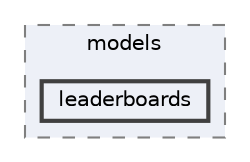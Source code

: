 digraph "/Users/nicolapanozzo/unibo/Kaunas Courses/Component Based Software Engineering/chesscom_api_wrapper/app/chesscomwrapper/src/models/leaderboards"
{
 // LATEX_PDF_SIZE
  bgcolor="transparent";
  edge [fontname=Helvetica,fontsize=10,labelfontname=Helvetica,labelfontsize=10];
  node [fontname=Helvetica,fontsize=10,shape=box,height=0.2,width=0.4];
  compound=true
  subgraph clusterdir_bdeba5f06b852fec80257c0bf4c3c36e {
    graph [ bgcolor="#edf0f7", pencolor="grey50", label="models", fontname=Helvetica,fontsize=10 style="filled,dashed", URL="dir_bdeba5f06b852fec80257c0bf4c3c36e.html",tooltip=""]
  dir_13fea3205273fd808f942c476cdd9678 [label="leaderboards", fillcolor="#edf0f7", color="grey25", style="filled,bold", URL="dir_13fea3205273fd808f942c476cdd9678.html",tooltip=""];
  }
}
